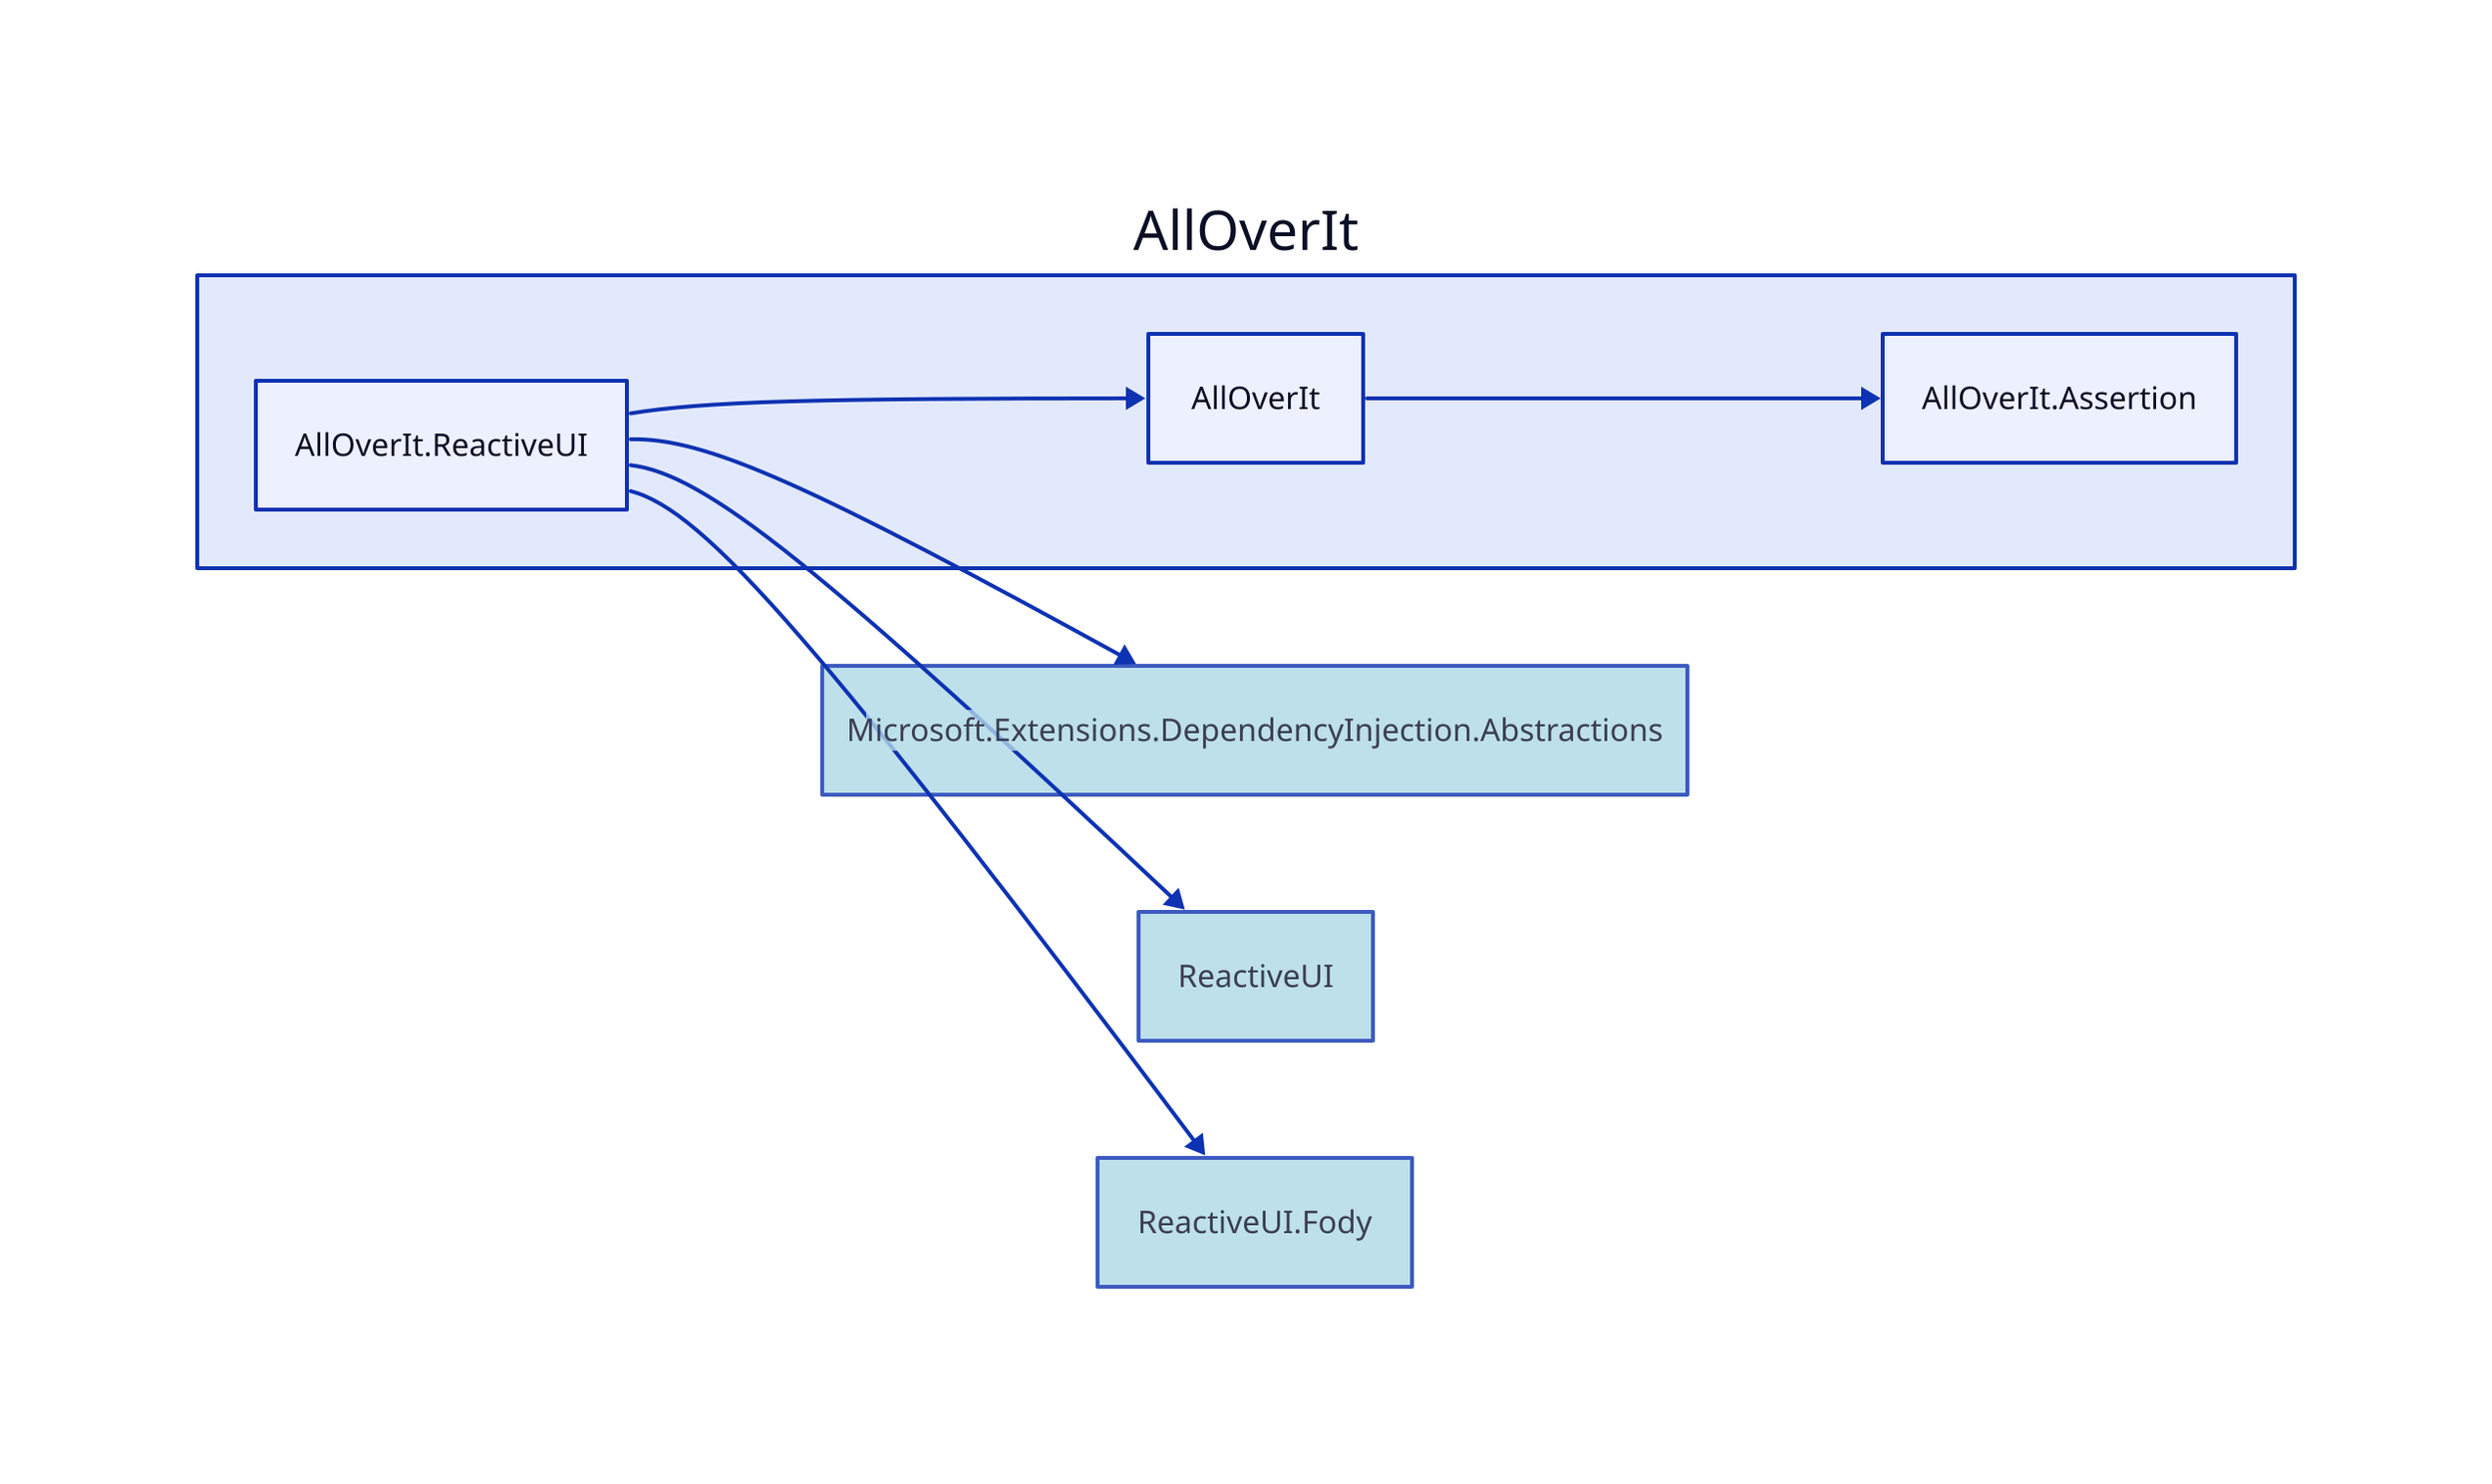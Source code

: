 direction: right

aoi: AllOverIt
aoi.alloverit-reactiveui: AllOverIt.ReactiveUI
aoi.alloverit: AllOverIt
aoi.alloverit-assertion: AllOverIt.Assertion
microsoft-extensions-dependencyinjection-abstractions: Microsoft.Extensions.DependencyInjection.Abstractions
microsoft-extensions-dependencyinjection-abstractions.style.fill: lightblue
microsoft-extensions-dependencyinjection-abstractions.style.opacity: 0.8
reactiveui: ReactiveUI
reactiveui.style.fill: lightblue
reactiveui.style.opacity: 0.8
reactiveui-fody: ReactiveUI.Fody
reactiveui-fody.style.fill: lightblue
reactiveui-fody.style.opacity: 0.8

aoi.alloverit <- aoi.alloverit-reactiveui
aoi.alloverit-assertion <- aoi.alloverit
microsoft-extensions-dependencyinjection-abstractions <- aoi.alloverit-reactiveui
reactiveui <- aoi.alloverit-reactiveui
reactiveui-fody <- aoi.alloverit-reactiveui
